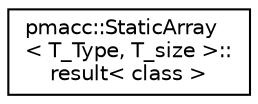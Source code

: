 digraph "Graphical Class Hierarchy"
{
 // LATEX_PDF_SIZE
  edge [fontname="Helvetica",fontsize="10",labelfontname="Helvetica",labelfontsize="10"];
  node [fontname="Helvetica",fontsize="10",shape=record];
  rankdir="LR";
  Node0 [label="pmacc::StaticArray\l\< T_Type, T_size \>::\lresult\< class \>",height=0.2,width=0.4,color="black", fillcolor="white", style="filled",URL="$structpmacc_1_1_static_array_1_1result.html",tooltip=" "];
}

